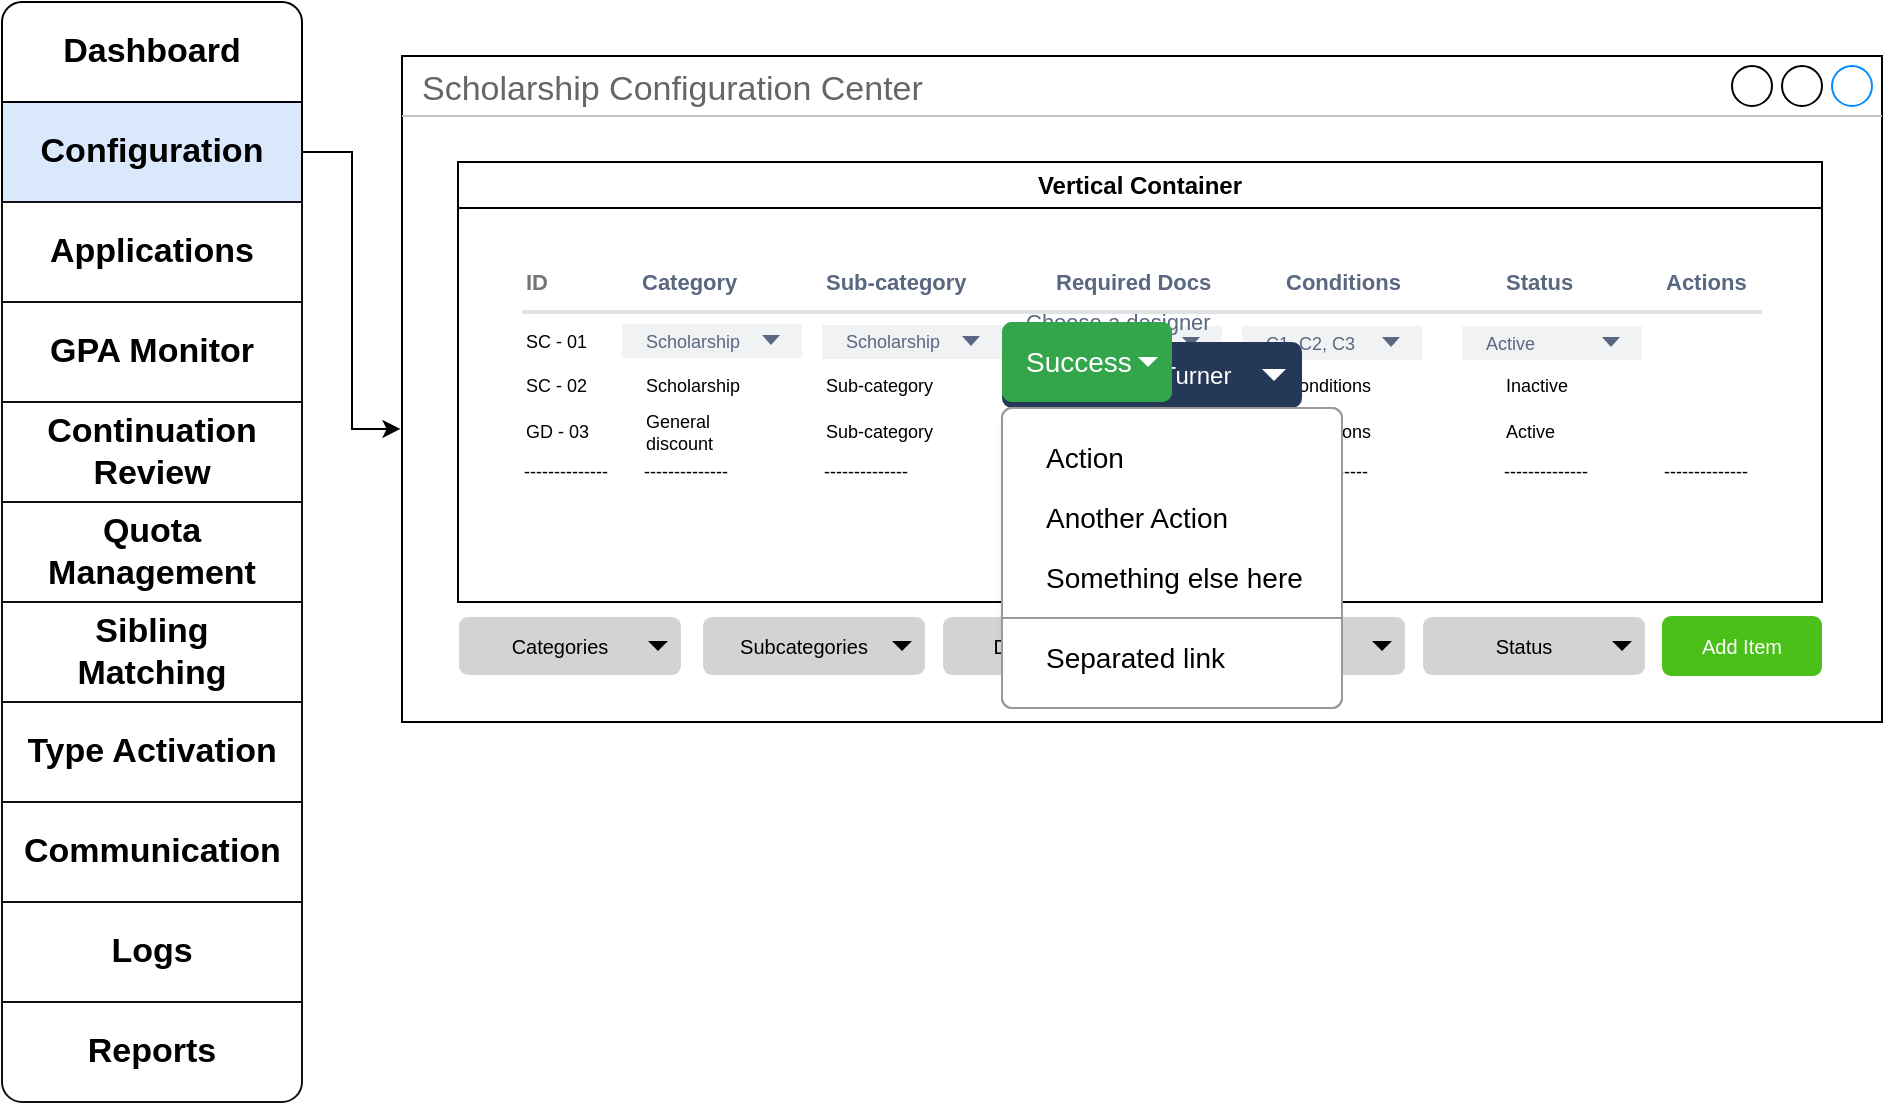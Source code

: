 <mxfile version="28.0.4">
  <diagram name="Page-1" id="Rbdsz5qpxLwi2ZQge7if">
    <mxGraphModel dx="756" dy="1519" grid="1" gridSize="10" guides="1" tooltips="1" connect="1" arrows="1" fold="1" page="1" pageScale="1" pageWidth="850" pageHeight="1100" math="0" shadow="0">
      <root>
        <mxCell id="0" />
        <mxCell id="1" parent="0" />
        <mxCell id="dKTOwhcVV6ruJDF4YYmx-1" value="Scholarship Configuration Center" style="strokeWidth=1;shadow=0;dashed=0;align=center;html=1;shape=mxgraph.mockup.containers.window;align=left;verticalAlign=top;spacingLeft=8;strokeColor2=#008cff;strokeColor3=#c4c4c4;fontColor=#666666;mainText=;fontSize=17;labelBackgroundColor=none;whiteSpace=wrap;" parent="1" vertex="1">
          <mxGeometry x="230" y="-103" width="740" height="333" as="geometry" />
        </mxCell>
        <mxCell id="dKTOwhcVV6ruJDF4YYmx-2" value="" style="swimlane;shape=mxgraph.bootstrap.anchor;strokeColor=light-dark(#121212, #ededed);fillColor=#ffffff;fontColor=#000000;fontStyle=0;childLayout=stackLayout;horizontal=1;startSize=0;horizontalStack=0;resizeParent=1;resizeParentMax=0;resizeLast=0;collapsible=0;marginBottom=0;whiteSpace=wrap;html=1;" parent="1" vertex="1">
          <mxGeometry x="30" y="-130" width="150" height="550" as="geometry" />
        </mxCell>
        <mxCell id="dKTOwhcVV6ruJDF4YYmx-3" value="Dashboard" style="text;strokeColor=light-dark(#000000, #229afd);align=center;verticalAlign=middle;spacingLeft=10;spacingRight=10;overflow=hidden;points=[[0,0.5],[1,0.5]];portConstraint=eastwest;rotatable=0;whiteSpace=wrap;html=1;shape=mxgraph.mockup.topButton;rSize=10;fillColor=light-dark(#ffffff, #229afd);fontColor=#000000;fontSize=17;fontStyle=1;" parent="dKTOwhcVV6ruJDF4YYmx-2" vertex="1">
          <mxGeometry width="150" height="50" as="geometry" />
        </mxCell>
        <mxCell id="dKTOwhcVV6ruJDF4YYmx-4" value="Configuration" style="text;strokeColor=light-dark(#000000, #5c79a3);align=center;verticalAlign=middle;spacingLeft=10;spacingRight=10;overflow=hidden;points=[[0,0.5],[1,0.5]];portConstraint=eastwest;rotatable=0;whiteSpace=wrap;html=1;rSize=5;fillColor=#dae8fc;fontSize=17;fontStyle=1;" parent="dKTOwhcVV6ruJDF4YYmx-2" vertex="1">
          <mxGeometry y="50" width="150" height="50" as="geometry" />
        </mxCell>
        <mxCell id="dKTOwhcVV6ruJDF4YYmx-5" value="Applications" style="text;strokeColor=inherit;align=center;verticalAlign=middle;spacingLeft=10;spacingRight=10;overflow=hidden;points=[[0,0.5],[1,0.5]];portConstraint=eastwest;rotatable=0;whiteSpace=wrap;html=1;rSize=5;fillColor=inherit;fontColor=inherit;fontSize=17;fontStyle=1;" parent="dKTOwhcVV6ruJDF4YYmx-2" vertex="1">
          <mxGeometry y="100" width="150" height="50" as="geometry" />
        </mxCell>
        <mxCell id="dKTOwhcVV6ruJDF4YYmx-74" value="GPA Monitor" style="text;strokeColor=inherit;align=center;verticalAlign=middle;spacingLeft=10;spacingRight=10;overflow=hidden;points=[[0,0.5],[1,0.5]];portConstraint=eastwest;rotatable=0;whiteSpace=wrap;html=1;rSize=5;fillColor=inherit;fontColor=inherit;fontSize=17;fontStyle=1;" parent="dKTOwhcVV6ruJDF4YYmx-2" vertex="1">
          <mxGeometry y="150" width="150" height="50" as="geometry" />
        </mxCell>
        <mxCell id="dKTOwhcVV6ruJDF4YYmx-75" value="Continuation Review" style="text;strokeColor=inherit;align=center;verticalAlign=middle;spacingLeft=10;spacingRight=10;overflow=hidden;points=[[0,0.5],[1,0.5]];portConstraint=eastwest;rotatable=0;whiteSpace=wrap;html=1;rSize=5;fillColor=inherit;fontColor=inherit;fontSize=17;fontStyle=1;" parent="dKTOwhcVV6ruJDF4YYmx-2" vertex="1">
          <mxGeometry y="200" width="150" height="50" as="geometry" />
        </mxCell>
        <mxCell id="dKTOwhcVV6ruJDF4YYmx-76" value="Quota Management" style="text;strokeColor=inherit;align=center;verticalAlign=middle;spacingLeft=10;spacingRight=10;overflow=hidden;points=[[0,0.5],[1,0.5]];portConstraint=eastwest;rotatable=0;whiteSpace=wrap;html=1;rSize=5;fillColor=inherit;fontColor=inherit;fontSize=17;fontStyle=1;" parent="dKTOwhcVV6ruJDF4YYmx-2" vertex="1">
          <mxGeometry y="250" width="150" height="50" as="geometry" />
        </mxCell>
        <mxCell id="dKTOwhcVV6ruJDF4YYmx-77" value="Sibling Matching" style="text;strokeColor=inherit;align=center;verticalAlign=middle;spacingLeft=10;spacingRight=10;overflow=hidden;points=[[0,0.5],[1,0.5]];portConstraint=eastwest;rotatable=0;whiteSpace=wrap;html=1;rSize=5;fillColor=inherit;fontColor=inherit;fontSize=17;fontStyle=1;" parent="dKTOwhcVV6ruJDF4YYmx-2" vertex="1">
          <mxGeometry y="300" width="150" height="50" as="geometry" />
        </mxCell>
        <mxCell id="dKTOwhcVV6ruJDF4YYmx-78" value="Type Activation" style="text;strokeColor=inherit;align=center;verticalAlign=middle;spacingLeft=10;spacingRight=10;overflow=hidden;points=[[0,0.5],[1,0.5]];portConstraint=eastwest;rotatable=0;whiteSpace=wrap;html=1;rSize=5;fillColor=inherit;fontColor=inherit;fontSize=17;fontStyle=1;" parent="dKTOwhcVV6ruJDF4YYmx-2" vertex="1">
          <mxGeometry y="350" width="150" height="50" as="geometry" />
        </mxCell>
        <mxCell id="dKTOwhcVV6ruJDF4YYmx-79" value="Communication" style="text;strokeColor=inherit;align=center;verticalAlign=middle;spacingLeft=10;spacingRight=10;overflow=hidden;points=[[0,0.5],[1,0.5]];portConstraint=eastwest;rotatable=0;whiteSpace=wrap;html=1;rSize=5;fillColor=inherit;fontColor=inherit;fontSize=17;fontStyle=1;" parent="dKTOwhcVV6ruJDF4YYmx-2" vertex="1">
          <mxGeometry y="400" width="150" height="50" as="geometry" />
        </mxCell>
        <mxCell id="dKTOwhcVV6ruJDF4YYmx-80" value="Logs" style="text;strokeColor=inherit;align=center;verticalAlign=middle;spacingLeft=10;spacingRight=10;overflow=hidden;points=[[0,0.5],[1,0.5]];portConstraint=eastwest;rotatable=0;whiteSpace=wrap;html=1;rSize=5;fillColor=inherit;fontColor=inherit;fontSize=17;fontStyle=1;" parent="dKTOwhcVV6ruJDF4YYmx-2" vertex="1">
          <mxGeometry y="450" width="150" height="50" as="geometry" />
        </mxCell>
        <mxCell id="dKTOwhcVV6ruJDF4YYmx-6" value="Reports" style="text;strokeColor=inherit;align=center;verticalAlign=middle;spacingLeft=10;spacingRight=10;overflow=hidden;points=[[0,0.5],[1,0.5]];portConstraint=eastwest;rotatable=0;whiteSpace=wrap;html=1;shape=mxgraph.mockup.bottomButton;rSize=10;fillColor=inherit;fontColor=inherit;fontSize=17;fontStyle=1;" parent="dKTOwhcVV6ruJDF4YYmx-2" vertex="1">
          <mxGeometry y="500" width="150" height="50" as="geometry" />
        </mxCell>
        <mxCell id="dKTOwhcVV6ruJDF4YYmx-7" style="edgeStyle=orthogonalEdgeStyle;rounded=0;orthogonalLoop=1;jettySize=auto;html=1;exitX=1;exitY=0.5;exitDx=0;exitDy=0;entryX=-0.001;entryY=0.56;entryDx=0;entryDy=0;entryPerimeter=0;" parent="1" source="dKTOwhcVV6ruJDF4YYmx-4" target="dKTOwhcVV6ruJDF4YYmx-1" edge="1">
          <mxGeometry relative="1" as="geometry" />
        </mxCell>
        <mxCell id="U9DRrrRyZ-1vm20WkCVu-73" value="Vertical Container" style="swimlane;whiteSpace=wrap;html=1;startSize=23;" vertex="1" parent="1">
          <mxGeometry x="258" y="-50" width="682" height="220" as="geometry">
            <mxRectangle x="258" y="-50" width="140" height="30" as="alternateBounds" />
          </mxGeometry>
        </mxCell>
        <mxCell id="U9DRrrRyZ-1vm20WkCVu-112" value="" style="group;fontColor=default;fontStyle=0;fontSize=8;" vertex="1" connectable="0" parent="1">
          <mxGeometry x="289" y="95" width="620" height="20" as="geometry" />
        </mxCell>
        <mxCell id="U9DRrrRyZ-1vm20WkCVu-113" value="--------------" style="html=1;fillColor=none;strokeColor=none;fontSize=9;align=left;fontColor=#000000;fontStyle=0;whiteSpace=wrap" vertex="1" parent="U9DRrrRyZ-1vm20WkCVu-112">
          <mxGeometry width="50" height="20" as="geometry" />
        </mxCell>
        <mxCell id="U9DRrrRyZ-1vm20WkCVu-114" value="--------------" style="html=1;fillColor=none;strokeColor=none;fontSize=9;align=left;fontColor=#000000;fontStyle=0;whiteSpace=wrap" vertex="1" parent="U9DRrrRyZ-1vm20WkCVu-112">
          <mxGeometry x="60" width="60" height="20" as="geometry" />
        </mxCell>
        <mxCell id="U9DRrrRyZ-1vm20WkCVu-115" value="--------------" style="html=1;fillColor=none;strokeColor=none;fontSize=9;align=left;fontColor=#000000;fontStyle=0;whiteSpace=wrap" vertex="1" parent="U9DRrrRyZ-1vm20WkCVu-112">
          <mxGeometry x="150" width="76" height="20" as="geometry" />
        </mxCell>
        <mxCell id="U9DRrrRyZ-1vm20WkCVu-116" value="--------------" style="html=1;fillColor=none;strokeColor=none;fontSize=9;align=left;fontColor=light-dark(#000000, #8b97ad);fontStyle=0;whiteSpace=wrap" vertex="1" parent="U9DRrrRyZ-1vm20WkCVu-112">
          <mxGeometry x="265" width="90" height="20" as="geometry" />
        </mxCell>
        <mxCell id="U9DRrrRyZ-1vm20WkCVu-117" value="--------------" style="html=1;fillColor=none;strokeColor=none;fontSize=9;align=left;fontColor=#000000;fontStyle=0;whiteSpace=wrap" vertex="1" parent="U9DRrrRyZ-1vm20WkCVu-112">
          <mxGeometry x="380" width="70" height="20" as="geometry" />
        </mxCell>
        <mxCell id="U9DRrrRyZ-1vm20WkCVu-118" value="--------------" style="html=1;fillColor=none;strokeColor=none;fontSize=9;align=left;fontColor=light-dark(#000000, #8b97ad);fontStyle=0;whiteSpace=wrap" vertex="1" parent="U9DRrrRyZ-1vm20WkCVu-112">
          <mxGeometry x="490" width="50" height="20" as="geometry" />
        </mxCell>
        <mxCell id="U9DRrrRyZ-1vm20WkCVu-119" value="--------------" style="html=1;fillColor=none;strokeColor=none;fontSize=9;align=left;fontColor=#000000;fontStyle=0;whiteSpace=wrap" vertex="1" parent="U9DRrrRyZ-1vm20WkCVu-112">
          <mxGeometry x="570" width="50" height="20" as="geometry" />
        </mxCell>
        <mxCell id="U9DRrrRyZ-1vm20WkCVu-13" value="Categories" style="html=1;shadow=0;dashed=0;shape=mxgraph.bootstrap.rrect;rSize=5;strokeColor=light-dark(#ffffff, #9577a3);strokeWidth=1;fillColor=light-dark(#d3d3d3, #6a6a6a);whiteSpace=wrap;align=center;verticalAlign=middle;fontStyle=0;fontSize=10;spacingLeft=10;spacingRight=20;" vertex="1" parent="1">
          <mxGeometry x="258" y="177" width="112" height="30" as="geometry" />
        </mxCell>
        <mxCell id="U9DRrrRyZ-1vm20WkCVu-14" value="" style="shape=triangle;direction=south;fillColor=light-dark(#020202, #121212);strokeColor=none;perimeter=none;" vertex="1" parent="U9DRrrRyZ-1vm20WkCVu-13">
          <mxGeometry x="1" y="0.5" width="10" height="5" relative="1" as="geometry">
            <mxPoint x="-17" y="-2.5" as="offset" />
          </mxGeometry>
        </mxCell>
        <mxCell id="U9DRrrRyZ-1vm20WkCVu-36" value="Add Item" style="rounded=1;fillColor=light-dark(#4ac018, #67b2ff);strokeColor=none;html=1;whiteSpace=wrap;fontColor=#ffffff;align=center;verticalAlign=middle;fontStyle=0;fontSize=10;sketch=0;labelBackgroundColor=none;labelBorderColor=none;" vertex="1" parent="1">
          <mxGeometry x="860" y="177" width="80" height="30" as="geometry" />
        </mxCell>
        <mxCell id="U9DRrrRyZ-1vm20WkCVu-143" value="Subcategories" style="html=1;shadow=0;dashed=0;shape=mxgraph.bootstrap.rrect;rSize=5;strokeColor=light-dark(#ffffff, #9577a3);strokeWidth=1;fillColor=light-dark(#d3d3d3, #6a6a6a);whiteSpace=wrap;align=center;verticalAlign=middle;fontStyle=0;fontSize=10;spacingLeft=10;spacingRight=20;" vertex="1" parent="1">
          <mxGeometry x="380" y="177" width="112" height="30" as="geometry" />
        </mxCell>
        <mxCell id="U9DRrrRyZ-1vm20WkCVu-144" value="" style="shape=triangle;direction=south;fillColor=light-dark(#020202, #121212);strokeColor=none;perimeter=none;" vertex="1" parent="U9DRrrRyZ-1vm20WkCVu-143">
          <mxGeometry x="1" y="0.5" width="10" height="5" relative="1" as="geometry">
            <mxPoint x="-17" y="-2.5" as="offset" />
          </mxGeometry>
        </mxCell>
        <mxCell id="U9DRrrRyZ-1vm20WkCVu-145" value="Documents" style="html=1;shadow=0;dashed=0;shape=mxgraph.bootstrap.rrect;rSize=5;strokeColor=light-dark(#ffffff, #9577a3);strokeWidth=1;fillColor=light-dark(#d3d3d3, #6a6a6a);whiteSpace=wrap;align=center;verticalAlign=middle;fontStyle=0;fontSize=10;spacingLeft=10;spacingRight=20;" vertex="1" parent="1">
          <mxGeometry x="500" y="177" width="112" height="30" as="geometry" />
        </mxCell>
        <mxCell id="U9DRrrRyZ-1vm20WkCVu-146" value="" style="shape=triangle;direction=south;fillColor=light-dark(#020202, #121212);strokeColor=none;perimeter=none;" vertex="1" parent="U9DRrrRyZ-1vm20WkCVu-145">
          <mxGeometry x="1" y="0.5" width="10" height="5" relative="1" as="geometry">
            <mxPoint x="-17" y="-2.5" as="offset" />
          </mxGeometry>
        </mxCell>
        <mxCell id="U9DRrrRyZ-1vm20WkCVu-147" value="Conditions" style="html=1;shadow=0;dashed=0;shape=mxgraph.bootstrap.rrect;rSize=5;strokeColor=light-dark(#ffffff, #9577a3);strokeWidth=1;fillColor=light-dark(#d3d3d3, #6a6a6a);whiteSpace=wrap;align=center;verticalAlign=middle;fontStyle=0;fontSize=10;spacingLeft=10;spacingRight=20;" vertex="1" parent="1">
          <mxGeometry x="620" y="177" width="112" height="30" as="geometry" />
        </mxCell>
        <mxCell id="U9DRrrRyZ-1vm20WkCVu-148" value="" style="shape=triangle;direction=south;fillColor=light-dark(#020202, #121212);strokeColor=none;perimeter=none;" vertex="1" parent="U9DRrrRyZ-1vm20WkCVu-147">
          <mxGeometry x="1" y="0.5" width="10" height="5" relative="1" as="geometry">
            <mxPoint x="-17" y="-2.5" as="offset" />
          </mxGeometry>
        </mxCell>
        <mxCell id="U9DRrrRyZ-1vm20WkCVu-149" value="Status" style="html=1;shadow=0;dashed=0;shape=mxgraph.bootstrap.rrect;rSize=5;strokeColor=light-dark(#ffffff, #9577a3);strokeWidth=1;fillColor=light-dark(#d3d3d3, #6a6a6a);whiteSpace=wrap;align=center;verticalAlign=middle;fontStyle=0;fontSize=10;spacingLeft=10;spacingRight=20;" vertex="1" parent="1">
          <mxGeometry x="740" y="177" width="112" height="30" as="geometry" />
        </mxCell>
        <mxCell id="U9DRrrRyZ-1vm20WkCVu-150" value="" style="shape=triangle;direction=south;fillColor=light-dark(#020202, #121212);strokeColor=none;perimeter=none;" vertex="1" parent="U9DRrrRyZ-1vm20WkCVu-149">
          <mxGeometry x="1" y="0.5" width="10" height="5" relative="1" as="geometry">
            <mxPoint x="-17" y="-2.5" as="offset" />
          </mxGeometry>
        </mxCell>
        <mxCell id="U9DRrrRyZ-1vm20WkCVu-161" value="" style="shape=image;html=1;verticalAlign=top;verticalLabelPosition=bottom;labelBackgroundColor=#ffffff;imageAspect=0;aspect=fixed;image=https://icons.diagrams.net/icon-cache1/Evil_Icons_User_Interface-2617/basket-588.svg" vertex="1" parent="1">
          <mxGeometry x="874" y="56" width="16" height="16" as="geometry" />
        </mxCell>
        <mxCell id="U9DRrrRyZ-1vm20WkCVu-162" value="" style="shape=image;html=1;verticalAlign=top;verticalLabelPosition=bottom;labelBackgroundColor=#ffffff;imageAspect=0;aspect=fixed;image=https://icons.diagrams.net/icon-cache1/Evil_Icons_User_Interface-2617/basket-588.svg" vertex="1" parent="1">
          <mxGeometry x="874" y="79" width="16" height="16" as="geometry" />
        </mxCell>
        <mxCell id="U9DRrrRyZ-1vm20WkCVu-165" value="Scholarship" style="rounded=1;fillColor=#F1F2F4;strokeColor=none;html=1;whiteSpace=wrap;fontColor=#596780;align=left;fontSize=9;spacingLeft=10;sketch=0;arcSize=0;" vertex="1" parent="1">
          <mxGeometry x="340" y="31" width="90" height="17" as="geometry" />
        </mxCell>
        <mxCell id="U9DRrrRyZ-1vm20WkCVu-166" value="" style="shape=triangle;direction=south;fillColor=#596780;strokeColor=none;html=1;sketch=0;fontSize=9;" vertex="1" parent="U9DRrrRyZ-1vm20WkCVu-165">
          <mxGeometry x="1" y="0.5" width="9" height="5" relative="1" as="geometry">
            <mxPoint x="-20" y="-3" as="offset" />
          </mxGeometry>
        </mxCell>
        <mxCell id="U9DRrrRyZ-1vm20WkCVu-94" value="" style="group;fontColor=default;fontStyle=0;fontSize=8;" vertex="1" connectable="0" parent="1">
          <mxGeometry x="290" y="75" width="620" height="20" as="geometry" />
        </mxCell>
        <mxCell id="U9DRrrRyZ-1vm20WkCVu-95" value="GD - 03" style="html=1;fillColor=none;strokeColor=none;fontSize=9;align=left;fontColor=#000000;fontStyle=0;whiteSpace=wrap" vertex="1" parent="U9DRrrRyZ-1vm20WkCVu-94">
          <mxGeometry width="50" height="20" as="geometry" />
        </mxCell>
        <mxCell id="U9DRrrRyZ-1vm20WkCVu-96" value="General discount" style="html=1;fillColor=none;strokeColor=none;fontSize=9;align=left;fontColor=#000000;fontStyle=0;whiteSpace=wrap" vertex="1" parent="U9DRrrRyZ-1vm20WkCVu-94">
          <mxGeometry x="60" width="60" height="20" as="geometry" />
        </mxCell>
        <mxCell id="U9DRrrRyZ-1vm20WkCVu-97" value="Sub-category" style="html=1;fillColor=none;strokeColor=none;fontSize=9;align=left;fontColor=#000000;fontStyle=0;whiteSpace=wrap" vertex="1" parent="U9DRrrRyZ-1vm20WkCVu-94">
          <mxGeometry x="150" width="76" height="20" as="geometry" />
        </mxCell>
        <mxCell id="U9DRrrRyZ-1vm20WkCVu-98" value="Required Docs" style="html=1;fillColor=none;strokeColor=none;fontSize=9;align=left;fontColor=light-dark(#000000, #8b97ad);fontStyle=0;whiteSpace=wrap" vertex="1" parent="U9DRrrRyZ-1vm20WkCVu-94">
          <mxGeometry x="265" width="90" height="20" as="geometry" />
        </mxCell>
        <mxCell id="U9DRrrRyZ-1vm20WkCVu-99" value="Conditions" style="html=1;fillColor=none;strokeColor=none;fontSize=9;align=left;fontColor=#000000;fontStyle=0;whiteSpace=wrap" vertex="1" parent="U9DRrrRyZ-1vm20WkCVu-94">
          <mxGeometry x="380" width="70" height="20" as="geometry" />
        </mxCell>
        <mxCell id="U9DRrrRyZ-1vm20WkCVu-100" value="Active" style="html=1;fillColor=none;strokeColor=none;fontSize=9;align=left;fontColor=light-dark(#000000, #8b97ad);fontStyle=0;whiteSpace=wrap" vertex="1" parent="U9DRrrRyZ-1vm20WkCVu-94">
          <mxGeometry x="490" width="50" height="20" as="geometry" />
        </mxCell>
        <mxCell id="U9DRrrRyZ-1vm20WkCVu-102" value="" style="group" vertex="1" connectable="0" parent="1">
          <mxGeometry x="290" width="620" height="49" as="geometry" />
        </mxCell>
        <mxCell id="U9DRrrRyZ-1vm20WkCVu-103" value="" style="shape=line;strokeWidth=2;html=1;strokeColor=#DFE1E5;resizeWidth=1" vertex="1" parent="U9DRrrRyZ-1vm20WkCVu-102">
          <mxGeometry y="20" width="620" height="10" as="geometry" />
        </mxCell>
        <mxCell id="U9DRrrRyZ-1vm20WkCVu-104" value="" style="group" vertex="1" connectable="0" parent="U9DRrrRyZ-1vm20WkCVu-102">
          <mxGeometry width="620" height="20" as="geometry" />
        </mxCell>
        <mxCell id="U9DRrrRyZ-1vm20WkCVu-105" value="&lt;span style=&quot;color: rgb(116, 116, 116);&quot;&gt;&lt;span&gt;ID&lt;/span&gt;&lt;/span&gt;" style="html=1;fillColor=none;strokeColor=none;fontSize=11;align=left;fontColor=light-dark(#606060, #458af4);fontStyle=1;whiteSpace=wrap" vertex="1" parent="U9DRrrRyZ-1vm20WkCVu-104">
          <mxGeometry width="50" height="20" as="geometry" />
        </mxCell>
        <mxCell id="U9DRrrRyZ-1vm20WkCVu-106" value="Category" style="html=1;fillColor=none;strokeColor=none;fontSize=11;align=left;fontColor=#596780;fontStyle=1;whiteSpace=wrap" vertex="1" parent="U9DRrrRyZ-1vm20WkCVu-104">
          <mxGeometry x="58" width="60" height="20" as="geometry" />
        </mxCell>
        <mxCell id="U9DRrrRyZ-1vm20WkCVu-107" value="Sub-category" style="html=1;fillColor=none;strokeColor=none;fontSize=11;align=left;fontColor=#596780;fontStyle=1;whiteSpace=wrap" vertex="1" parent="U9DRrrRyZ-1vm20WkCVu-104">
          <mxGeometry x="150" width="76" height="20" as="geometry" />
        </mxCell>
        <mxCell id="U9DRrrRyZ-1vm20WkCVu-108" value="Required Docs" style="html=1;fillColor=none;strokeColor=none;fontSize=11;align=left;fontColor=#596780;fontStyle=1;whiteSpace=wrap" vertex="1" parent="U9DRrrRyZ-1vm20WkCVu-104">
          <mxGeometry x="265" width="90" height="20" as="geometry" />
        </mxCell>
        <mxCell id="U9DRrrRyZ-1vm20WkCVu-109" value="Conditions" style="html=1;fillColor=none;strokeColor=none;fontSize=11;align=left;fontColor=#596780;fontStyle=1;whiteSpace=wrap" vertex="1" parent="U9DRrrRyZ-1vm20WkCVu-104">
          <mxGeometry x="380" width="70" height="20" as="geometry" />
        </mxCell>
        <mxCell id="U9DRrrRyZ-1vm20WkCVu-110" value="Status" style="html=1;fillColor=none;strokeColor=none;fontSize=11;align=left;fontColor=#596780;fontStyle=1;whiteSpace=wrap" vertex="1" parent="U9DRrrRyZ-1vm20WkCVu-104">
          <mxGeometry x="490" width="50" height="20" as="geometry" />
        </mxCell>
        <mxCell id="U9DRrrRyZ-1vm20WkCVu-111" value="Actions" style="html=1;fillColor=none;strokeColor=none;fontSize=11;align=left;fontColor=#596780;fontStyle=1;whiteSpace=wrap" vertex="1" parent="U9DRrrRyZ-1vm20WkCVu-104">
          <mxGeometry x="570" width="50" height="20" as="geometry" />
        </mxCell>
        <mxCell id="U9DRrrRyZ-1vm20WkCVu-176" value="C1, C2, C3" style="rounded=1;fillColor=#F1F2F4;strokeColor=none;html=1;whiteSpace=wrap;fontColor=#596780;align=left;fontSize=9;spacingLeft=10;sketch=0;arcSize=0;" vertex="1" parent="U9DRrrRyZ-1vm20WkCVu-102">
          <mxGeometry x="360" y="32" width="90" height="17" as="geometry" />
        </mxCell>
        <mxCell id="U9DRrrRyZ-1vm20WkCVu-177" value="" style="shape=triangle;direction=south;fillColor=#596780;strokeColor=none;html=1;sketch=0;fontSize=9;" vertex="1" parent="U9DRrrRyZ-1vm20WkCVu-176">
          <mxGeometry x="1" y="0.5" width="9" height="5" relative="1" as="geometry">
            <mxPoint x="-20" y="-3" as="offset" />
          </mxGeometry>
        </mxCell>
        <mxCell id="U9DRrrRyZ-1vm20WkCVu-178" value="Active" style="rounded=1;fillColor=#F1F2F4;strokeColor=none;html=1;whiteSpace=wrap;fontColor=#596780;align=left;fontSize=9;spacingLeft=10;sketch=0;arcSize=0;" vertex="1" parent="U9DRrrRyZ-1vm20WkCVu-102">
          <mxGeometry x="470" y="32" width="90" height="17" as="geometry" />
        </mxCell>
        <mxCell id="U9DRrrRyZ-1vm20WkCVu-179" value="" style="shape=triangle;direction=south;fillColor=#596780;strokeColor=none;html=1;sketch=0;fontSize=9;" vertex="1" parent="U9DRrrRyZ-1vm20WkCVu-178">
          <mxGeometry x="1" y="0.5" width="9" height="5" relative="1" as="geometry">
            <mxPoint x="-20" y="-3" as="offset" />
          </mxGeometry>
        </mxCell>
        <mxCell id="U9DRrrRyZ-1vm20WkCVu-87" value="SC - 02" style="html=1;fillColor=none;strokeColor=none;fontSize=9;align=left;fontColor=#000000;fontStyle=0;whiteSpace=wrap" vertex="1" parent="1">
          <mxGeometry x="290" y="52" width="50" height="20" as="geometry" />
        </mxCell>
        <mxCell id="U9DRrrRyZ-1vm20WkCVu-88" value="Scholarship" style="html=1;fillColor=none;strokeColor=none;fontSize=9;align=left;fontColor=#000000;fontStyle=0;whiteSpace=wrap" vertex="1" parent="1">
          <mxGeometry x="350" y="52" width="60" height="20" as="geometry" />
        </mxCell>
        <mxCell id="U9DRrrRyZ-1vm20WkCVu-89" value="Sub-category" style="html=1;fillColor=none;strokeColor=none;fontSize=9;align=left;fontColor=#000000;fontStyle=0;whiteSpace=wrap" vertex="1" parent="1">
          <mxGeometry x="440" y="52" width="76" height="20" as="geometry" />
        </mxCell>
        <mxCell id="U9DRrrRyZ-1vm20WkCVu-90" value="Required Docs" style="html=1;fillColor=none;strokeColor=none;fontSize=9;align=left;fontColor=light-dark(#000000, #8b97ad);fontStyle=0;whiteSpace=wrap" vertex="1" parent="1">
          <mxGeometry x="555" y="52" width="90" height="20" as="geometry" />
        </mxCell>
        <mxCell id="U9DRrrRyZ-1vm20WkCVu-91" value="Conditions" style="html=1;fillColor=none;strokeColor=none;fontSize=9;align=left;fontColor=#000000;fontStyle=0;whiteSpace=wrap" vertex="1" parent="1">
          <mxGeometry x="670" y="52" width="70" height="20" as="geometry" />
        </mxCell>
        <mxCell id="U9DRrrRyZ-1vm20WkCVu-92" value="Inactive" style="html=1;fillColor=none;strokeColor=none;fontSize=9;align=left;fontColor=light-dark(#000000, #8b97ad);fontStyle=0;whiteSpace=wrap" vertex="1" parent="1">
          <mxGeometry x="780" y="52" width="50" height="20" as="geometry" />
        </mxCell>
        <mxCell id="U9DRrrRyZ-1vm20WkCVu-79" value="SC - 01" style="html=1;fillColor=none;strokeColor=none;fontSize=9;align=left;fontColor=#000000;fontStyle=0;whiteSpace=wrap" vertex="1" parent="1">
          <mxGeometry x="290" y="30" width="50" height="20" as="geometry" />
        </mxCell>
        <mxCell id="U9DRrrRyZ-1vm20WkCVu-151" value="" style="shape=image;html=1;verticalAlign=top;verticalLabelPosition=bottom;labelBackgroundColor=#ffffff;imageAspect=0;aspect=fixed;image=https://icons.diagrams.net/icon-cache1/Evil_Icons_User_Interface-2617/basket-588.svg" vertex="1" parent="1">
          <mxGeometry x="874" y="33" width="16" height="16" as="geometry" />
        </mxCell>
        <mxCell id="U9DRrrRyZ-1vm20WkCVu-172" value="Scholarship" style="rounded=1;fillColor=#F1F2F4;strokeColor=none;html=1;whiteSpace=wrap;fontColor=#596780;align=left;fontSize=9;spacingLeft=10;sketch=0;arcSize=0;" vertex="1" parent="1">
          <mxGeometry x="440" y="31.5" width="90" height="17" as="geometry" />
        </mxCell>
        <mxCell id="U9DRrrRyZ-1vm20WkCVu-173" value="" style="shape=triangle;direction=south;fillColor=#596780;strokeColor=none;html=1;sketch=0;fontSize=9;" vertex="1" parent="U9DRrrRyZ-1vm20WkCVu-172">
          <mxGeometry x="1" y="0.5" width="9" height="5" relative="1" as="geometry">
            <mxPoint x="-20" y="-3" as="offset" />
          </mxGeometry>
        </mxCell>
        <mxCell id="U9DRrrRyZ-1vm20WkCVu-174" value="D1, D2, D3" style="rounded=1;fillColor=#F1F2F4;strokeColor=none;html=1;whiteSpace=wrap;fontColor=#596780;align=left;fontSize=9;spacingLeft=10;sketch=0;arcSize=0;" vertex="1" parent="1">
          <mxGeometry x="550" y="32" width="90" height="17" as="geometry" />
        </mxCell>
        <mxCell id="U9DRrrRyZ-1vm20WkCVu-175" value="" style="shape=triangle;direction=south;fillColor=#596780;strokeColor=none;html=1;sketch=0;fontSize=9;" vertex="1" parent="U9DRrrRyZ-1vm20WkCVu-174">
          <mxGeometry x="1" y="0.5" width="9" height="5" relative="1" as="geometry">
            <mxPoint x="-20" y="-3" as="offset" />
          </mxGeometry>
        </mxCell>
        <mxCell id="U9DRrrRyZ-1vm20WkCVu-180" value="Choose a designer" style="rounded=1;fillColor=none;strokeColor=none;html=1;fontColor=#596780;align=left;fontSize=11;spacingLeft=10;fontSize=11" vertex="1" parent="1">
          <mxGeometry x="530" y="20" width="120" height="20" as="geometry" />
        </mxCell>
        <mxCell id="U9DRrrRyZ-1vm20WkCVu-181" value="" style="rounded=1;fillColor=#253858;strokeColor=none;html=1;" vertex="1" parent="1">
          <mxGeometry x="530" y="40" width="150" height="33" as="geometry" />
        </mxCell>
        <mxCell id="U9DRrrRyZ-1vm20WkCVu-182" value="" style="shape=triangle;direction=south;fillColor=#ffffff;strokeColor=none;html=1" vertex="1" parent="U9DRrrRyZ-1vm20WkCVu-181">
          <mxGeometry x="1" y="0.5" width="12" height="6" relative="1" as="geometry">
            <mxPoint x="-20" y="-3" as="offset" />
          </mxGeometry>
        </mxCell>
        <mxCell id="U9DRrrRyZ-1vm20WkCVu-183" value="Paige Turner" style="shape=mxgraph.ios7.icons.user;fillColor=#ffffff;strokeColor=#253858;html=1;fontColor=#ffffff;align=left;fontSize=12;spacingLeft=10;labelPosition=right;verticalLabelPosition=middle;verticalAlign=middle;" vertex="1" parent="U9DRrrRyZ-1vm20WkCVu-181">
          <mxGeometry y="0.5" width="24" height="24" relative="1" as="geometry">
            <mxPoint x="10" y="-12" as="offset" />
          </mxGeometry>
        </mxCell>
        <mxCell id="U9DRrrRyZ-1vm20WkCVu-184" value="" style="rounded=1;fillColor=#ffffff;strokeColor=#DFE1E5;shadow=1;html=1;arcSize=4" vertex="1" parent="1">
          <mxGeometry x="530" y="76" width="160" height="111" as="geometry" />
        </mxCell>
        <mxCell id="U9DRrrRyZ-1vm20WkCVu-185" value="" style="rounded=0;fillColor=#F4F5F7;strokeColor=none;shadow=0;html=1;align=left;fontSize=12;spacingLeft=10;fontColor=#253858;resizeWidth=1" vertex="1" parent="U9DRrrRyZ-1vm20WkCVu-184">
          <mxGeometry width="160" height="33" relative="1" as="geometry">
            <mxPoint y="6" as="offset" />
          </mxGeometry>
        </mxCell>
        <mxCell id="U9DRrrRyZ-1vm20WkCVu-186" value="Paige Turner" style="shape=mxgraph.ios7.icons.user;fillColor=#ffffff;strokeColor=#253858;html=1;fontColor=#253858;align=left;fontSize=12;spacingLeft=10;labelPosition=right;verticalLabelPosition=middle;verticalAlign=middle;" vertex="1" parent="U9DRrrRyZ-1vm20WkCVu-185">
          <mxGeometry y="0.5" width="24" height="24" relative="1" as="geometry">
            <mxPoint x="10" y="-12" as="offset" />
          </mxGeometry>
        </mxCell>
        <mxCell id="U9DRrrRyZ-1vm20WkCVu-187" value="" style="rounded=0;fillColor=none;strokeColor=none;shadow=0;html=1;align=left;fontSize=12;spacingLeft=10;fontColor=#253858;resizeWidth=1" vertex="1" parent="U9DRrrRyZ-1vm20WkCVu-184">
          <mxGeometry width="160" height="33" relative="1" as="geometry">
            <mxPoint y="39" as="offset" />
          </mxGeometry>
        </mxCell>
        <mxCell id="U9DRrrRyZ-1vm20WkCVu-188" value="Sam Samuels" style="shape=mxgraph.ios7.icons.user;fillColor=#ffffff;strokeColor=#253858;html=1;fontColor=#253858;align=left;fontSize=12;spacingLeft=10;labelPosition=right;verticalLabelPosition=middle;verticalAlign=middle;" vertex="1" parent="U9DRrrRyZ-1vm20WkCVu-187">
          <mxGeometry y="0.5" width="24" height="24" relative="1" as="geometry">
            <mxPoint x="10" y="-12" as="offset" />
          </mxGeometry>
        </mxCell>
        <mxCell id="U9DRrrRyZ-1vm20WkCVu-189" value="" style="rounded=0;fillColor=none;strokeColor=none;shadow=0;html=1;align=left;fontSize=12;spacingLeft=10;fontColor=#253858;resizeWidth=1" vertex="1" parent="U9DRrrRyZ-1vm20WkCVu-184">
          <mxGeometry width="160" height="33" relative="1" as="geometry">
            <mxPoint y="72" as="offset" />
          </mxGeometry>
        </mxCell>
        <mxCell id="U9DRrrRyZ-1vm20WkCVu-190" value="Casey Chambers" style="shape=mxgraph.ios7.icons.user;fillColor=#ffffff;strokeColor=#253858;html=1;fontColor=#253858;align=left;fontSize=12;spacingLeft=10;labelPosition=right;verticalLabelPosition=middle;verticalAlign=middle;" vertex="1" parent="U9DRrrRyZ-1vm20WkCVu-189">
          <mxGeometry y="0.5" width="24" height="24" relative="1" as="geometry">
            <mxPoint x="10" y="-12" as="offset" />
          </mxGeometry>
        </mxCell>
        <mxCell id="U9DRrrRyZ-1vm20WkCVu-191" value="Success" style="html=1;shadow=0;dashed=0;shape=mxgraph.bootstrap.rrect;rSize=5;strokeColor=none;strokeWidth=1;fillColor=#33A64C;fontColor=#ffffff;whiteSpace=wrap;align=left;verticalAlign=middle;fontStyle=0;fontSize=14;spacingLeft=10;" vertex="1" parent="1">
          <mxGeometry x="530" y="30" width="85" height="40" as="geometry" />
        </mxCell>
        <mxCell id="U9DRrrRyZ-1vm20WkCVu-192" value="" style="shape=triangle;direction=south;fillColor=#ffffff;strokeColor=none;perimeter=none;" vertex="1" parent="U9DRrrRyZ-1vm20WkCVu-191">
          <mxGeometry x="1" y="0.5" width="10" height="5" relative="1" as="geometry">
            <mxPoint x="-17" y="-2.5" as="offset" />
          </mxGeometry>
        </mxCell>
        <mxCell id="U9DRrrRyZ-1vm20WkCVu-193" value="" style="swimlane;container=1;shape=mxgraph.bootstrap.rrect;rSize=5;strokeColor=#999999;fillColor=#ffffff;fontStyle=0;childLayout=stackLayout;horizontal=1;startSize=0;horizontalStack=0;resizeParent=1;resizeParentMax=0;resizeLast=0;collapsible=0;marginBottom=0;whiteSpace=wrap;html=1;marginTop=10;marginBottom=10;" vertex="1" parent="1">
          <mxGeometry x="530" y="73" width="170" height="150" as="geometry" />
        </mxCell>
        <mxCell id="U9DRrrRyZ-1vm20WkCVu-194" value="Action" style="text;align=left;verticalAlign=middle;spacingLeft=20;spacingRight=10;overflow=hidden;points=[[0,0.5],[1,0.5]];portConstraint=eastwest;rotatable=0;whiteSpace=wrap;html=1;fontColor=inherit;fontSize=14;fontStyle=0;" vertex="1" parent="U9DRrrRyZ-1vm20WkCVu-193">
          <mxGeometry y="10" width="170" height="30" as="geometry" />
        </mxCell>
        <mxCell id="U9DRrrRyZ-1vm20WkCVu-195" value="Another Action" style="text;align=left;verticalAlign=middle;spacingLeft=20;spacingRight=10;overflow=hidden;points=[[0,0.5],[1,0.5]];portConstraint=eastwest;rotatable=0;whiteSpace=wrap;html=1;fontColor=inherit;fontSize=14;fontStyle=0;" vertex="1" parent="U9DRrrRyZ-1vm20WkCVu-193">
          <mxGeometry y="40" width="170" height="30" as="geometry" />
        </mxCell>
        <mxCell id="U9DRrrRyZ-1vm20WkCVu-196" value="Something else here" style="text;align=left;verticalAlign=middle;spacingLeft=20;spacingRight=10;overflow=hidden;points=[[0,0.5],[1,0.5]];portConstraint=eastwest;rotatable=0;whiteSpace=wrap;html=1;fontColor=inherit;fontSize=14;fontStyle=0;" vertex="1" parent="U9DRrrRyZ-1vm20WkCVu-193">
          <mxGeometry y="70" width="170" height="30" as="geometry" />
        </mxCell>
        <mxCell id="U9DRrrRyZ-1vm20WkCVu-197" value="" style="text;shape=line;strokeColor=inherit;align=center;verticalAlign=middle;spacingLeft=20;spacingRight=10;overflow=hidden;points=[[0,0.5],[1,0.5]];portConstraint=eastwest;rotatable=0;whiteSpace=wrap;html=1;fontColor=inherit;" vertex="1" parent="U9DRrrRyZ-1vm20WkCVu-193">
          <mxGeometry y="100" width="170" height="10" as="geometry" />
        </mxCell>
        <mxCell id="U9DRrrRyZ-1vm20WkCVu-198" value="Separated link" style="text;align=left;verticalAlign=middle;spacingLeft=20;spacingRight=10;overflow=hidden;points=[[0,0.5],[1,0.5]];portConstraint=eastwest;rotatable=0;whiteSpace=wrap;html=1;fontColor=inherit;fontSize=14;fontStyle=0;" vertex="1" parent="U9DRrrRyZ-1vm20WkCVu-193">
          <mxGeometry y="110" width="170" height="30" as="geometry" />
        </mxCell>
        <mxCell id="U9DRrrRyZ-1vm20WkCVu-199" value="Success" style="html=1;shadow=0;dashed=0;shape=mxgraph.bootstrap.rrect;rSize=5;strokeColor=none;strokeWidth=1;fillColor=#33A64C;fontColor=#ffffff;whiteSpace=wrap;align=left;verticalAlign=middle;fontStyle=0;fontSize=14;spacingLeft=10;" vertex="1" parent="1">
          <mxGeometry x="530" y="30" width="85" height="40" as="geometry" />
        </mxCell>
        <mxCell id="U9DRrrRyZ-1vm20WkCVu-200" value="" style="shape=triangle;direction=south;fillColor=#ffffff;strokeColor=none;perimeter=none;" vertex="1" parent="U9DRrrRyZ-1vm20WkCVu-199">
          <mxGeometry x="1" y="0.5" width="10" height="5" relative="1" as="geometry">
            <mxPoint x="-17" y="-2.5" as="offset" />
          </mxGeometry>
        </mxCell>
        <mxCell id="U9DRrrRyZ-1vm20WkCVu-201" value="" style="swimlane;container=1;shape=mxgraph.bootstrap.rrect;rSize=5;strokeColor=#999999;fillColor=#ffffff;fontStyle=0;childLayout=stackLayout;horizontal=1;startSize=0;horizontalStack=0;resizeParent=1;resizeParentMax=0;resizeLast=0;collapsible=0;marginBottom=0;whiteSpace=wrap;html=1;marginTop=10;marginBottom=10;" vertex="1" parent="1">
          <mxGeometry x="530" y="73" width="170" height="150" as="geometry" />
        </mxCell>
        <mxCell id="U9DRrrRyZ-1vm20WkCVu-202" value="Action" style="text;align=left;verticalAlign=middle;spacingLeft=20;spacingRight=10;overflow=hidden;points=[[0,0.5],[1,0.5]];portConstraint=eastwest;rotatable=0;whiteSpace=wrap;html=1;fontColor=inherit;fontSize=14;fontStyle=0;" vertex="1" parent="U9DRrrRyZ-1vm20WkCVu-201">
          <mxGeometry y="10" width="170" height="30" as="geometry" />
        </mxCell>
        <mxCell id="U9DRrrRyZ-1vm20WkCVu-203" value="Another Action" style="text;align=left;verticalAlign=middle;spacingLeft=20;spacingRight=10;overflow=hidden;points=[[0,0.5],[1,0.5]];portConstraint=eastwest;rotatable=0;whiteSpace=wrap;html=1;fontColor=inherit;fontSize=14;fontStyle=0;" vertex="1" parent="U9DRrrRyZ-1vm20WkCVu-201">
          <mxGeometry y="40" width="170" height="30" as="geometry" />
        </mxCell>
        <mxCell id="U9DRrrRyZ-1vm20WkCVu-204" value="Something else here" style="text;align=left;verticalAlign=middle;spacingLeft=20;spacingRight=10;overflow=hidden;points=[[0,0.5],[1,0.5]];portConstraint=eastwest;rotatable=0;whiteSpace=wrap;html=1;fontColor=inherit;fontSize=14;fontStyle=0;" vertex="1" parent="U9DRrrRyZ-1vm20WkCVu-201">
          <mxGeometry y="70" width="170" height="30" as="geometry" />
        </mxCell>
        <mxCell id="U9DRrrRyZ-1vm20WkCVu-205" value="" style="text;shape=line;strokeColor=inherit;align=center;verticalAlign=middle;spacingLeft=20;spacingRight=10;overflow=hidden;points=[[0,0.5],[1,0.5]];portConstraint=eastwest;rotatable=0;whiteSpace=wrap;html=1;fontColor=inherit;" vertex="1" parent="U9DRrrRyZ-1vm20WkCVu-201">
          <mxGeometry y="100" width="170" height="10" as="geometry" />
        </mxCell>
        <mxCell id="U9DRrrRyZ-1vm20WkCVu-206" value="Separated link" style="text;align=left;verticalAlign=middle;spacingLeft=20;spacingRight=10;overflow=hidden;points=[[0,0.5],[1,0.5]];portConstraint=eastwest;rotatable=0;whiteSpace=wrap;html=1;fontColor=inherit;fontSize=14;fontStyle=0;" vertex="1" parent="U9DRrrRyZ-1vm20WkCVu-201">
          <mxGeometry y="110" width="170" height="30" as="geometry" />
        </mxCell>
      </root>
    </mxGraphModel>
  </diagram>
</mxfile>
